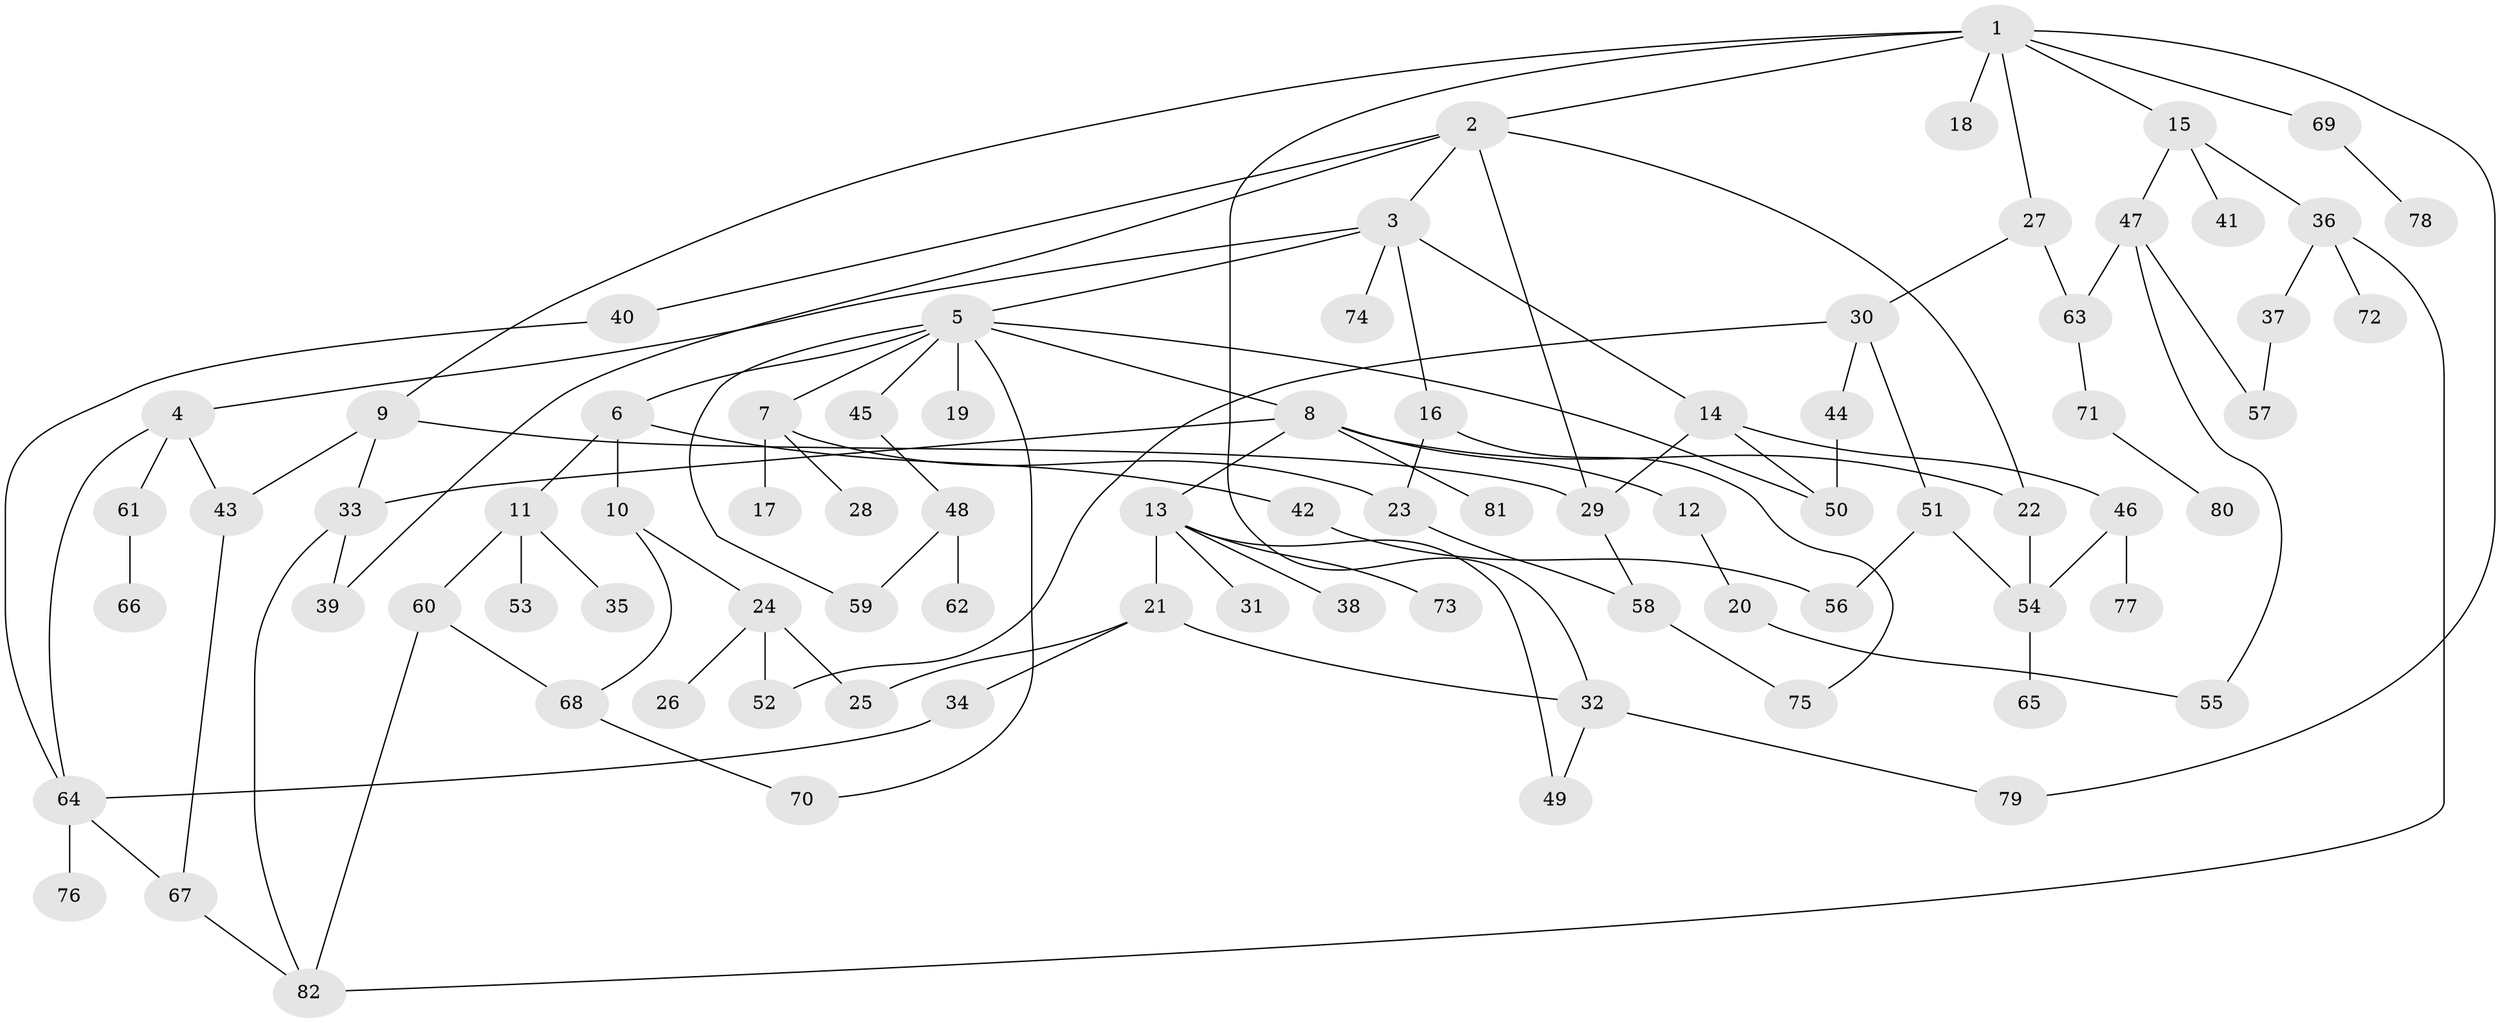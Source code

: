 // Generated by graph-tools (version 1.1) at 2025/34/03/09/25 02:34:03]
// undirected, 82 vertices, 112 edges
graph export_dot {
graph [start="1"]
  node [color=gray90,style=filled];
  1;
  2;
  3;
  4;
  5;
  6;
  7;
  8;
  9;
  10;
  11;
  12;
  13;
  14;
  15;
  16;
  17;
  18;
  19;
  20;
  21;
  22;
  23;
  24;
  25;
  26;
  27;
  28;
  29;
  30;
  31;
  32;
  33;
  34;
  35;
  36;
  37;
  38;
  39;
  40;
  41;
  42;
  43;
  44;
  45;
  46;
  47;
  48;
  49;
  50;
  51;
  52;
  53;
  54;
  55;
  56;
  57;
  58;
  59;
  60;
  61;
  62;
  63;
  64;
  65;
  66;
  67;
  68;
  69;
  70;
  71;
  72;
  73;
  74;
  75;
  76;
  77;
  78;
  79;
  80;
  81;
  82;
  1 -- 2;
  1 -- 9;
  1 -- 15;
  1 -- 18;
  1 -- 27;
  1 -- 32;
  1 -- 69;
  1 -- 79;
  2 -- 3;
  2 -- 29;
  2 -- 39;
  2 -- 40;
  2 -- 22;
  3 -- 4;
  3 -- 5;
  3 -- 14;
  3 -- 16;
  3 -- 74;
  4 -- 43;
  4 -- 61;
  4 -- 64;
  5 -- 6;
  5 -- 7;
  5 -- 8;
  5 -- 19;
  5 -- 45;
  5 -- 50;
  5 -- 70;
  5 -- 59;
  6 -- 10;
  6 -- 11;
  6 -- 42;
  7 -- 17;
  7 -- 28;
  7 -- 23;
  8 -- 12;
  8 -- 13;
  8 -- 22;
  8 -- 33;
  8 -- 81;
  9 -- 33;
  9 -- 43;
  9 -- 29;
  10 -- 24;
  10 -- 68;
  11 -- 35;
  11 -- 53;
  11 -- 60;
  12 -- 20;
  13 -- 21;
  13 -- 31;
  13 -- 38;
  13 -- 49;
  13 -- 73;
  14 -- 46;
  14 -- 29;
  14 -- 50;
  15 -- 36;
  15 -- 41;
  15 -- 47;
  16 -- 23;
  16 -- 75;
  20 -- 55;
  21 -- 34;
  21 -- 25;
  21 -- 32;
  22 -- 54;
  23 -- 58;
  24 -- 25;
  24 -- 26;
  24 -- 52;
  27 -- 30;
  27 -- 63;
  29 -- 58;
  30 -- 44;
  30 -- 51;
  30 -- 52;
  32 -- 49;
  32 -- 79;
  33 -- 82;
  33 -- 39;
  34 -- 64;
  36 -- 37;
  36 -- 72;
  36 -- 82;
  37 -- 57;
  40 -- 64;
  42 -- 56;
  43 -- 67;
  44 -- 50;
  45 -- 48;
  46 -- 77;
  46 -- 54;
  47 -- 63;
  47 -- 55;
  47 -- 57;
  48 -- 59;
  48 -- 62;
  51 -- 54;
  51 -- 56;
  54 -- 65;
  58 -- 75;
  60 -- 68;
  60 -- 82;
  61 -- 66;
  63 -- 71;
  64 -- 67;
  64 -- 76;
  67 -- 82;
  68 -- 70;
  69 -- 78;
  71 -- 80;
}
